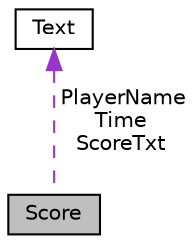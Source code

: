 digraph "Score"
{
 // LATEX_PDF_SIZE
  edge [fontname="Helvetica",fontsize="10",labelfontname="Helvetica",labelfontsize="10"];
  node [fontname="Helvetica",fontsize="10",shape=record];
  Node1 [label="Score",height=0.2,width=0.4,color="black", fillcolor="grey75", style="filled", fontcolor="black",tooltip=" "];
  Node2 -> Node1 [dir="back",color="darkorchid3",fontsize="10",style="dashed",label=" PlayerName\nTime\nScoreTxt" ,fontname="Helvetica"];
  Node2 [label="Text",height=0.2,width=0.4,color="black", fillcolor="white", style="filled",URL="$structText.html",tooltip=" "];
}

